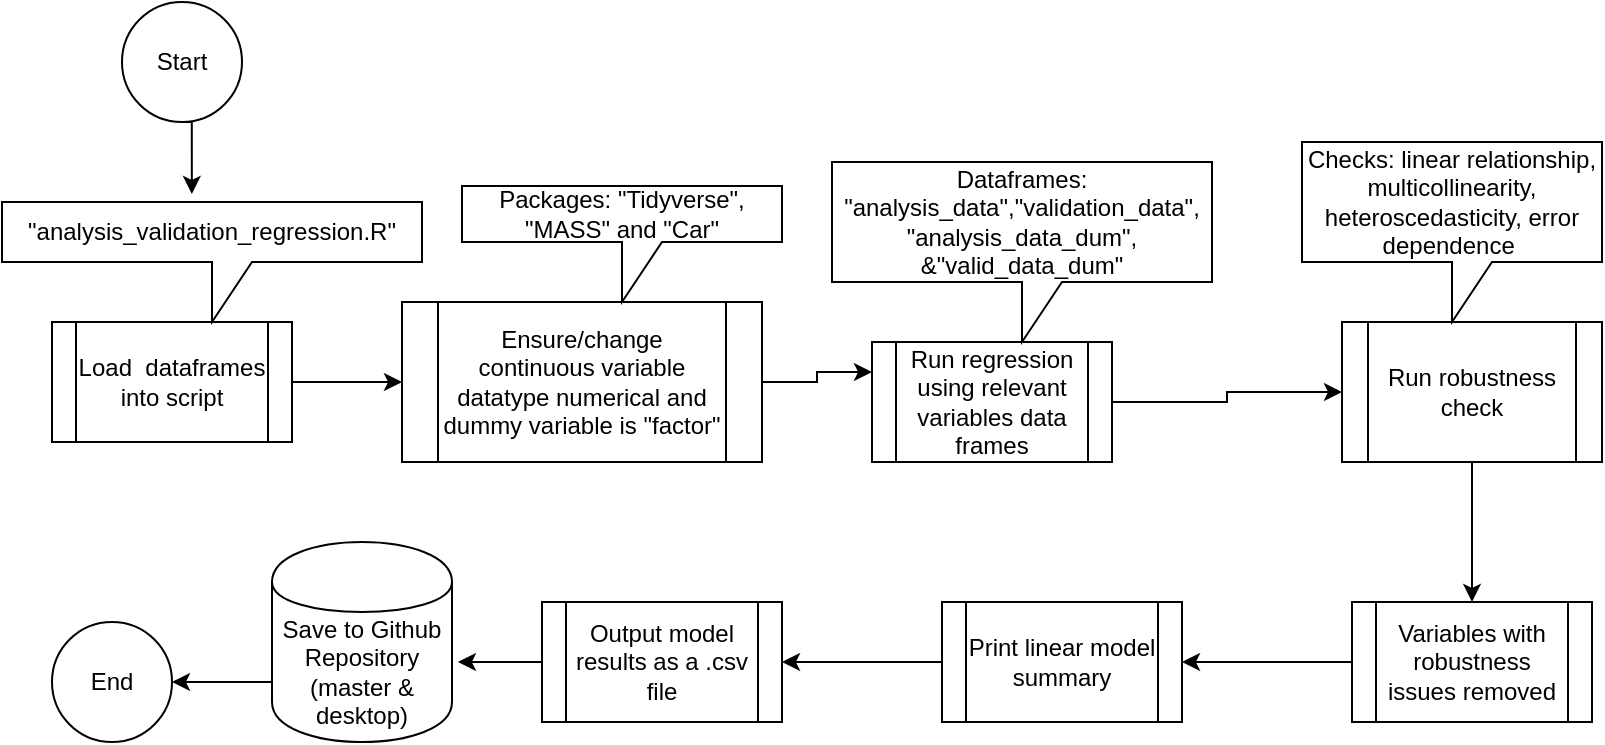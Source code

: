 <mxfile version="10.6.7" type="github"><diagram id="77UgJn2Q5M781ulJr3Km" name="Page-1"><mxGraphModel dx="754" dy="708" grid="1" gridSize="10" guides="1" tooltips="1" connect="1" arrows="1" fold="1" page="1" pageScale="1" pageWidth="850" pageHeight="1100" math="0" shadow="0"><root><mxCell id="0"/><mxCell id="1" parent="0"/><mxCell id="AG6vBf82Q-DAV0z2ngRD-8" style="edgeStyle=orthogonalEdgeStyle;rounded=0;orthogonalLoop=1;jettySize=auto;html=1;exitX=0.5;exitY=1;exitDx=0;exitDy=0;entryX=0.452;entryY=-0.067;entryDx=0;entryDy=0;entryPerimeter=0;" edge="1" parent="1" source="CDvQ_nkS9E9MlSgqwA33-1" target="CDvQ_nkS9E9MlSgqwA33-3"><mxGeometry relative="1" as="geometry"/></mxCell><mxCell id="CDvQ_nkS9E9MlSgqwA33-1" value="Start" style="ellipse;whiteSpace=wrap;html=1;aspect=fixed;" parent="1" vertex="1"><mxGeometry x="90" y="20" width="60" height="60" as="geometry"/></mxCell><mxCell id="AG6vBf82Q-DAV0z2ngRD-3" style="edgeStyle=orthogonalEdgeStyle;rounded=0;orthogonalLoop=1;jettySize=auto;html=1;exitX=1;exitY=0.5;exitDx=0;exitDy=0;entryX=0;entryY=0.5;entryDx=0;entryDy=0;" edge="1" parent="1" source="CDvQ_nkS9E9MlSgqwA33-2" target="AG6vBf82Q-DAV0z2ngRD-2"><mxGeometry relative="1" as="geometry"/></mxCell><mxCell id="CDvQ_nkS9E9MlSgqwA33-2" value="Load&amp;nbsp; dataframes into script" style="shape=process;whiteSpace=wrap;html=1;backgroundOutline=1;" parent="1" vertex="1"><mxGeometry x="55" y="180" width="120" height="60" as="geometry"/></mxCell><mxCell id="CDvQ_nkS9E9MlSgqwA33-3" value="&quot;analysis_validation_regression.R&quot;" style="shape=callout;whiteSpace=wrap;html=1;perimeter=calloutPerimeter;" parent="1" vertex="1"><mxGeometry x="30" y="120" width="210" height="60" as="geometry"/></mxCell><mxCell id="AG6vBf82Q-DAV0z2ngRD-5" style="edgeStyle=orthogonalEdgeStyle;rounded=0;orthogonalLoop=1;jettySize=auto;html=1;exitX=1;exitY=0.5;exitDx=0;exitDy=0;entryX=0;entryY=0.5;entryDx=0;entryDy=0;" edge="1" parent="1" source="CDvQ_nkS9E9MlSgqwA33-4" target="CDvQ_nkS9E9MlSgqwA33-6"><mxGeometry relative="1" as="geometry"/></mxCell><mxCell id="CDvQ_nkS9E9MlSgqwA33-4" value="Run regression using relevant variables data frames" style="shape=process;whiteSpace=wrap;html=1;backgroundOutline=1;" parent="1" vertex="1"><mxGeometry x="465" y="190" width="120" height="60" as="geometry"/></mxCell><mxCell id="CDvQ_nkS9E9MlSgqwA33-5" value="Dataframes: &quot;analysis_data&quot;,&quot;validation_data&quot;,&lt;br&gt;&quot;analysis_data_dum&quot;, &amp;amp;&quot;valid_data_dum&quot;&lt;br&gt;" style="shape=callout;whiteSpace=wrap;html=1;perimeter=calloutPerimeter;" parent="1" vertex="1"><mxGeometry x="445" y="100" width="190" height="90" as="geometry"/></mxCell><mxCell id="AG6vBf82Q-DAV0z2ngRD-6" style="edgeStyle=orthogonalEdgeStyle;rounded=0;orthogonalLoop=1;jettySize=auto;html=1;exitX=0.5;exitY=1;exitDx=0;exitDy=0;entryX=0.5;entryY=0;entryDx=0;entryDy=0;" edge="1" parent="1" source="CDvQ_nkS9E9MlSgqwA33-6" target="CDvQ_nkS9E9MlSgqwA33-8"><mxGeometry relative="1" as="geometry"/></mxCell><mxCell id="CDvQ_nkS9E9MlSgqwA33-6" value="Run robustness check" style="shape=process;whiteSpace=wrap;html=1;backgroundOutline=1;" parent="1" vertex="1"><mxGeometry x="700" y="180" width="130" height="70" as="geometry"/></mxCell><mxCell id="CDvQ_nkS9E9MlSgqwA33-7" value="&lt;span&gt;Checks: linear relationship, multicollinearity, heteroscedasticity, error dependence&amp;nbsp;&lt;/span&gt;" style="shape=callout;whiteSpace=wrap;html=1;perimeter=calloutPerimeter;" parent="1" vertex="1"><mxGeometry x="680" y="90" width="150" height="90" as="geometry"/></mxCell><mxCell id="AG6vBf82Q-DAV0z2ngRD-7" style="edgeStyle=orthogonalEdgeStyle;rounded=0;orthogonalLoop=1;jettySize=auto;html=1;exitX=0;exitY=0.5;exitDx=0;exitDy=0;entryX=1;entryY=0.5;entryDx=0;entryDy=0;" edge="1" parent="1" source="CDvQ_nkS9E9MlSgqwA33-8" target="AG6vBf82Q-DAV0z2ngRD-1"><mxGeometry relative="1" as="geometry"/></mxCell><mxCell id="CDvQ_nkS9E9MlSgqwA33-8" value="Variables with robustness issues removed" style="shape=process;whiteSpace=wrap;html=1;backgroundOutline=1;" parent="1" vertex="1"><mxGeometry x="705" y="320" width="120" height="60" as="geometry"/></mxCell><mxCell id="AG6vBf82Q-DAV0z2ngRD-14" style="edgeStyle=orthogonalEdgeStyle;rounded=0;orthogonalLoop=1;jettySize=auto;html=1;exitX=0;exitY=0.5;exitDx=0;exitDy=0;" edge="1" parent="1" source="AG6vBf82Q-DAV0z2ngRD-1" target="AG6vBf82Q-DAV0z2ngRD-13"><mxGeometry relative="1" as="geometry"/></mxCell><mxCell id="AG6vBf82Q-DAV0z2ngRD-1" value="Print linear model summary" style="shape=process;whiteSpace=wrap;html=1;backgroundOutline=1;" vertex="1" parent="1"><mxGeometry x="500" y="320" width="120" height="60" as="geometry"/></mxCell><mxCell id="AG6vBf82Q-DAV0z2ngRD-4" style="edgeStyle=orthogonalEdgeStyle;rounded=0;orthogonalLoop=1;jettySize=auto;html=1;exitX=1;exitY=0.5;exitDx=0;exitDy=0;entryX=0;entryY=0.25;entryDx=0;entryDy=0;" edge="1" parent="1" source="AG6vBf82Q-DAV0z2ngRD-2" target="CDvQ_nkS9E9MlSgqwA33-4"><mxGeometry relative="1" as="geometry"/></mxCell><mxCell id="AG6vBf82Q-DAV0z2ngRD-2" value="Ensure/change continuous variable datatype numerical and dummy variable is &quot;factor&quot;" style="shape=process;whiteSpace=wrap;html=1;backgroundOutline=1;" vertex="1" parent="1"><mxGeometry x="230" y="170" width="180" height="80" as="geometry"/></mxCell><mxCell id="AG6vBf82Q-DAV0z2ngRD-9" value="End" style="ellipse;whiteSpace=wrap;html=1;aspect=fixed;" vertex="1" parent="1"><mxGeometry x="55" y="330" width="60" height="60" as="geometry"/></mxCell><mxCell id="AG6vBf82Q-DAV0z2ngRD-16" style="edgeStyle=orthogonalEdgeStyle;rounded=0;orthogonalLoop=1;jettySize=auto;html=1;exitX=0;exitY=0.7;exitDx=0;exitDy=0;entryX=1;entryY=0.5;entryDx=0;entryDy=0;" edge="1" parent="1" source="AG6vBf82Q-DAV0z2ngRD-12" target="AG6vBf82Q-DAV0z2ngRD-9"><mxGeometry relative="1" as="geometry"/></mxCell><mxCell id="AG6vBf82Q-DAV0z2ngRD-12" value="Save to Github Repository (master &amp;amp; desktop)" style="shape=cylinder;whiteSpace=wrap;html=1;boundedLbl=1;backgroundOutline=1;" vertex="1" parent="1"><mxGeometry x="165" y="290" width="90" height="100" as="geometry"/></mxCell><mxCell id="AG6vBf82Q-DAV0z2ngRD-15" style="edgeStyle=orthogonalEdgeStyle;rounded=0;orthogonalLoop=1;jettySize=auto;html=1;exitX=0;exitY=0.5;exitDx=0;exitDy=0;entryX=1.033;entryY=0.6;entryDx=0;entryDy=0;entryPerimeter=0;" edge="1" parent="1" source="AG6vBf82Q-DAV0z2ngRD-13" target="AG6vBf82Q-DAV0z2ngRD-12"><mxGeometry relative="1" as="geometry"/></mxCell><mxCell id="AG6vBf82Q-DAV0z2ngRD-13" value="Output model results as a .csv file" style="shape=process;whiteSpace=wrap;html=1;backgroundOutline=1;" vertex="1" parent="1"><mxGeometry x="300" y="320" width="120" height="60" as="geometry"/></mxCell><mxCell id="AG6vBf82Q-DAV0z2ngRD-17" value="Packages: &quot;Tidyverse&quot;, &quot;MASS&quot; and &quot;Car&quot;" style="shape=callout;whiteSpace=wrap;html=1;perimeter=calloutPerimeter;" vertex="1" parent="1"><mxGeometry x="260" y="112" width="160" height="58" as="geometry"/></mxCell></root></mxGraphModel></diagram></mxfile>